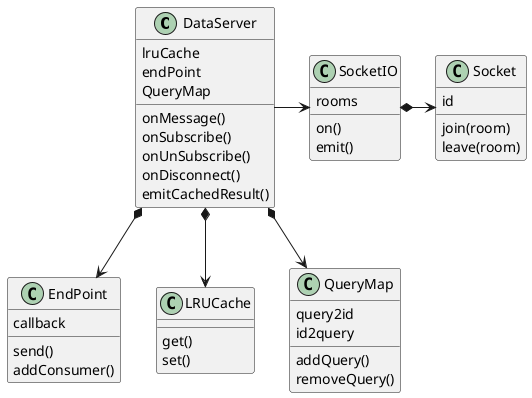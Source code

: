 @startuml

class DataServer
DataServer : lruCache
DataServer : endPoint
DataServer : QueryMap
DataServer : onMessage()
DataServer : onSubscribe()
DataServer : onUnSubscribe()
DataServer : onDisconnect()
DataServer : emitCachedResult()

class EndPoint
EndPoint : callback
EndPoint : send()
EndPoint : addConsumer()

class LRUCache
LRUCache : get()
LRUCache : set()

class QueryMap
QueryMap : query2id
QueryMap : id2query
QueryMap : addQuery()
QueryMap : removeQuery()

class SocketIO
SocketIO : rooms
SocketIO : on()
SocketIO : emit()

class Socket
Socket : id
Socket : join(room)
Socket : leave(room)

DataServer *--> EndPoint
DataServer *--> LRUCache
DataServer *--> QueryMap
DataServer -> SocketIO
SocketIO *-> Socket

@enduml
